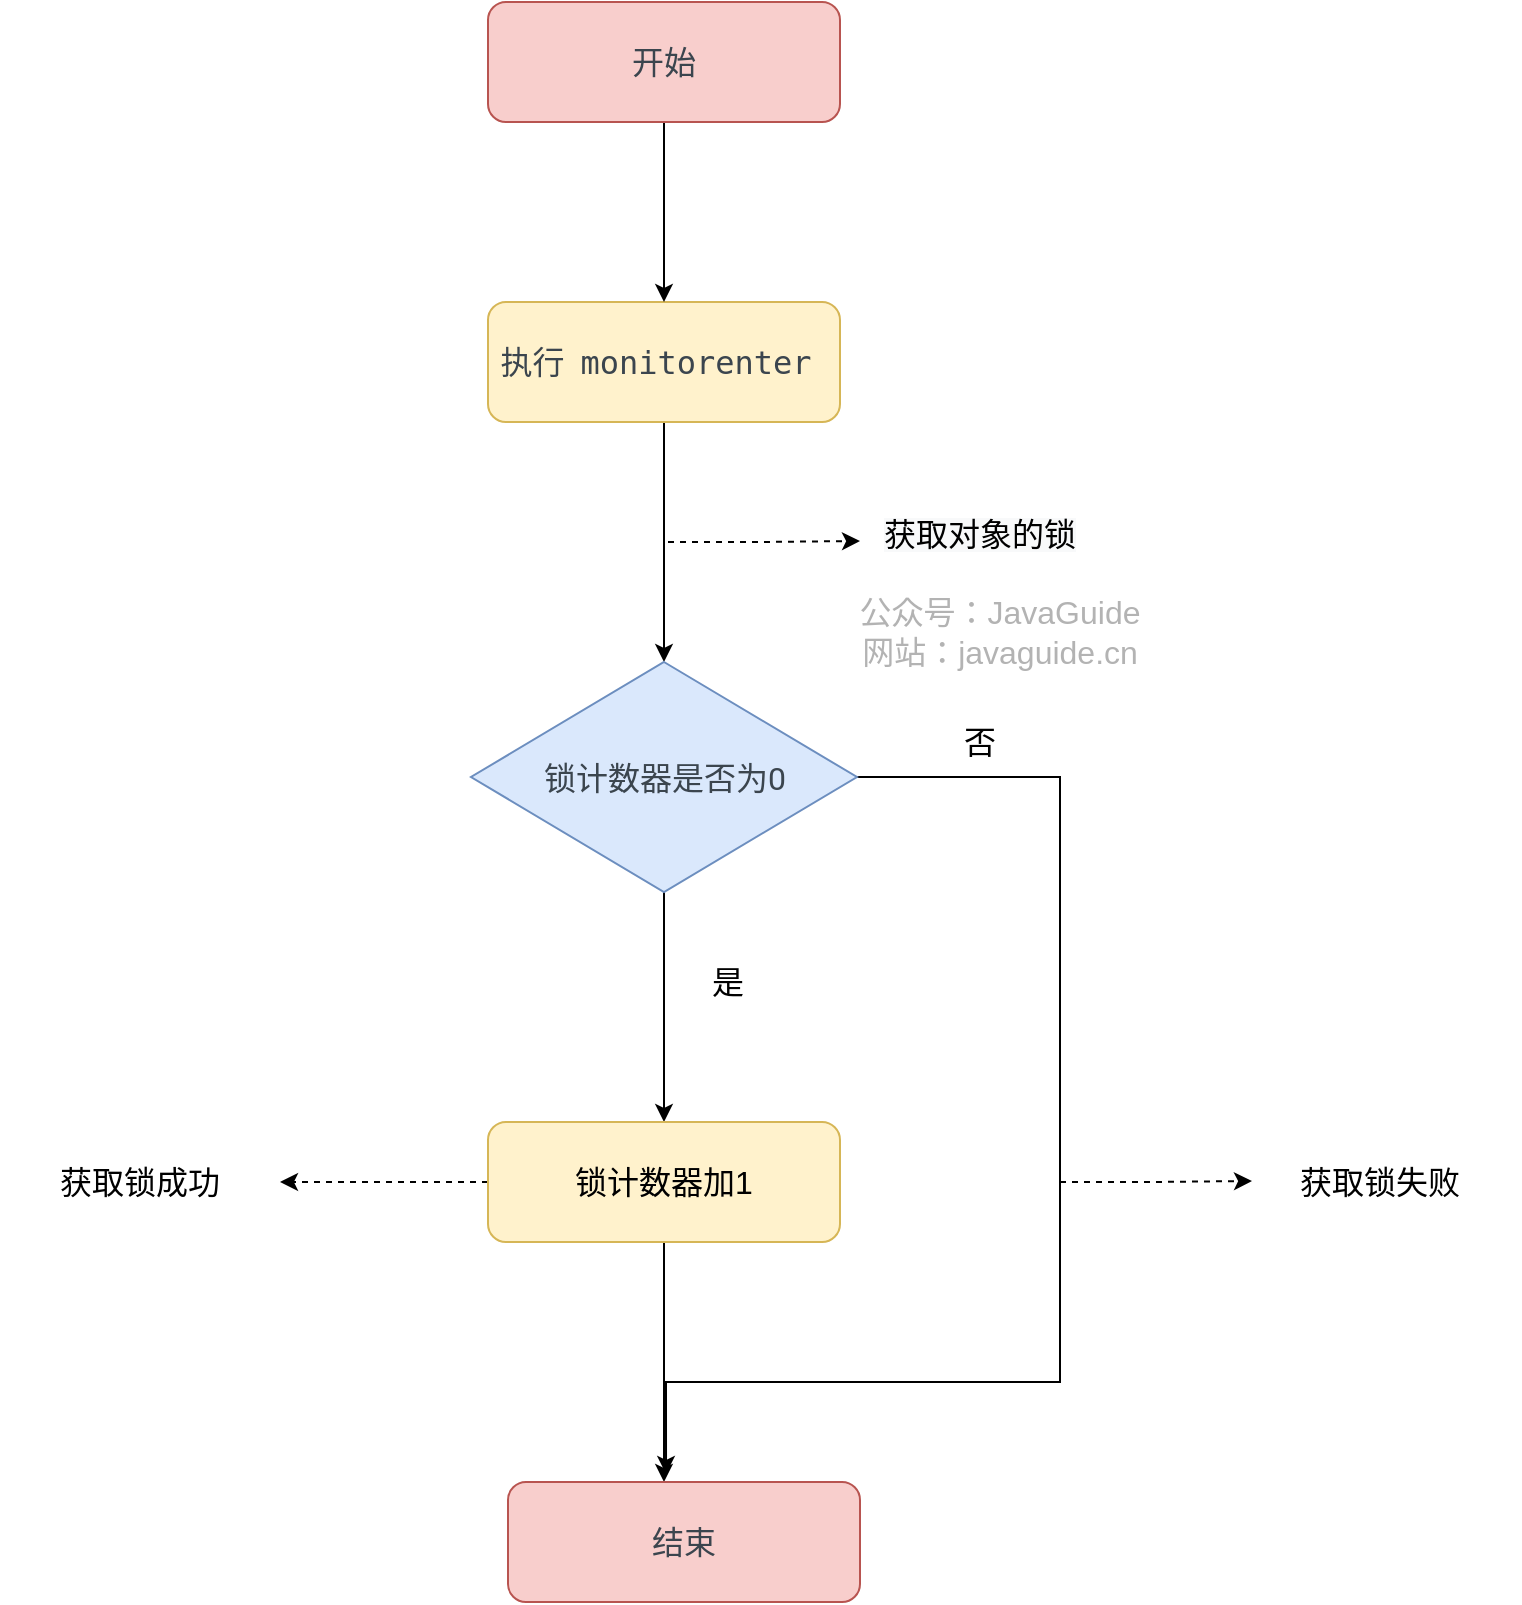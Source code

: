 <mxfile version="13.4.5" type="device"><diagram id="f1uOqe90rjhexKzs8PuL" name="Page-1"><mxGraphModel dx="1106" dy="997" grid="1" gridSize="10" guides="1" tooltips="1" connect="1" arrows="1" fold="1" page="1" pageScale="1" pageWidth="827" pageHeight="1169" math="0" shadow="0"><root><mxCell id="0"/><mxCell id="1" parent="0"/><mxCell id="-ykxino9rJPwbF4Bpqjy-7" style="edgeStyle=orthogonalEdgeStyle;rounded=0;orthogonalLoop=1;jettySize=auto;html=1;shadow=0;sketch=0;fontSize=16;" parent="1" source="-ykxino9rJPwbF4Bpqjy-1" target="-ykxino9rJPwbF4Bpqjy-4" edge="1"><mxGeometry relative="1" as="geometry"><mxPoint x="382" y="340" as="targetPoint"/></mxGeometry></mxCell><mxCell id="-ykxino9rJPwbF4Bpqjy-1" value="&lt;span class=&quot;md-plain md-expand&quot; style=&quot;box-sizing: border-box; color: rgb(59, 69, 78); font-family: roboto, sans-serif; font-size: 16px;&quot;&gt;执行&lt;/span&gt;&lt;span spellcheck=&quot;false&quot; class=&quot;md-pair-s md-expand&quot; style=&quot;box-sizing: border-box; color: rgb(59, 69, 78); font-family: roboto, sans-serif; font-size: 16px;&quot;&gt;&lt;code style=&quot;box-sizing: border-box; padding: 0.25rem 0.5rem; font-size: 16px; border-radius: 0.2rem;&quot;&gt;monitorenter&lt;/code&gt;&lt;/span&gt;" style="rounded=1;whiteSpace=wrap;html=1;shadow=0;sketch=0;fillColor=#fff2cc;strokeColor=#d6b656;fontSize=16;" parent="1" vertex="1"><mxGeometry x="294" y="320" width="176" height="60" as="geometry"/></mxCell><mxCell id="-ykxino9rJPwbF4Bpqjy-6" style="edgeStyle=orthogonalEdgeStyle;rounded=0;orthogonalLoop=1;jettySize=auto;html=1;shadow=0;sketch=0;fontSize=16;" parent="1" source="-ykxino9rJPwbF4Bpqjy-4" edge="1"><mxGeometry relative="1" as="geometry"><mxPoint x="382" y="730" as="targetPoint"/></mxGeometry></mxCell><mxCell id="-ykxino9rJPwbF4Bpqjy-16" style="edgeStyle=orthogonalEdgeStyle;rounded=0;orthogonalLoop=1;jettySize=auto;html=1;entryX=0.449;entryY=-0.067;entryDx=0;entryDy=0;fontSize=16;shadow=0;sketch=0;entryPerimeter=0;" parent="1" source="-ykxino9rJPwbF4Bpqjy-4" target="K3RBOuHlMZEVogPD5iE8-4" edge="1"><mxGeometry relative="1" as="geometry"><mxPoint x="628" y="730" as="targetPoint"/><Array as="points"><mxPoint x="580" y="558"/><mxPoint x="580" y="860"/><mxPoint x="383" y="860"/></Array></mxGeometry></mxCell><mxCell id="-ykxino9rJPwbF4Bpqjy-4" value="&lt;span style=&quot;color: rgb(59, 69, 78); font-family: roboto, sans-serif; font-size: 16px;&quot;&gt;锁计数器是否为0&lt;/span&gt;" style="rhombus;whiteSpace=wrap;html=1;fontSize=16;shadow=0;sketch=0;fillColor=#dae8fc;strokeColor=#6c8ebf;" parent="1" vertex="1"><mxGeometry x="285.5" y="500" width="193" height="115" as="geometry"/></mxCell><mxCell id="-ykxino9rJPwbF4Bpqjy-9" value="是" style="text;html=1;strokeColor=none;fillColor=none;align=center;verticalAlign=middle;whiteSpace=wrap;rounded=0;fontSize=16;shadow=0;sketch=0;" parent="1" vertex="1"><mxGeometry x="394" y="650" width="40" height="20" as="geometry"/></mxCell><mxCell id="-ykxino9rJPwbF4Bpqjy-10" value="否" style="text;html=1;strokeColor=none;fillColor=none;align=center;verticalAlign=middle;whiteSpace=wrap;rounded=0;fontSize=16;shadow=0;sketch=0;" parent="1" vertex="1"><mxGeometry x="520" y="530" width="40" height="20" as="geometry"/></mxCell><mxCell id="-ykxino9rJPwbF4Bpqjy-13" style="edgeStyle=orthogonalEdgeStyle;rounded=0;orthogonalLoop=1;jettySize=auto;html=1;fontSize=16;shadow=0;sketch=0;" parent="1" source="-ykxino9rJPwbF4Bpqjy-12" edge="1"><mxGeometry relative="1" as="geometry"><mxPoint x="382" y="910" as="targetPoint"/></mxGeometry></mxCell><mxCell id="K3RBOuHlMZEVogPD5iE8-13" style="edgeStyle=orthogonalEdgeStyle;rounded=0;orthogonalLoop=1;jettySize=auto;html=1;fontSize=16;dashed=1;sketch=0;" parent="1" source="-ykxino9rJPwbF4Bpqjy-12" edge="1"><mxGeometry relative="1" as="geometry"><mxPoint x="190" y="760" as="targetPoint"/></mxGeometry></mxCell><mxCell id="-ykxino9rJPwbF4Bpqjy-12" value="锁计数器加1" style="rounded=1;whiteSpace=wrap;html=1;fontSize=16;shadow=0;sketch=0;fillColor=#fff2cc;strokeColor=#d6b656;" parent="1" vertex="1"><mxGeometry x="294" y="730" width="176" height="60" as="geometry"/></mxCell><mxCell id="K3RBOuHlMZEVogPD5iE8-12" style="edgeStyle=orthogonalEdgeStyle;rounded=0;orthogonalLoop=1;jettySize=auto;html=1;fontSize=16;sketch=0;" parent="1" source="K3RBOuHlMZEVogPD5iE8-1" target="-ykxino9rJPwbF4Bpqjy-1" edge="1"><mxGeometry relative="1" as="geometry"/></mxCell><mxCell id="K3RBOuHlMZEVogPD5iE8-1" value="&lt;font color=&quot;#3b454e&quot; face=&quot;roboto, sans-serif&quot; style=&quot;font-size: 16px;&quot;&gt;开始&lt;/font&gt;" style="rounded=1;whiteSpace=wrap;html=1;shadow=0;sketch=0;fillColor=#f8cecc;strokeColor=#b85450;fontSize=16;" parent="1" vertex="1"><mxGeometry x="294" y="170" width="176" height="60" as="geometry"/></mxCell><mxCell id="K3RBOuHlMZEVogPD5iE8-4" value="&lt;font color=&quot;#3b454e&quot; face=&quot;roboto, sans-serif&quot; style=&quot;font-size: 16px;&quot;&gt;&lt;span style=&quot;font-size: 16px;&quot;&gt;结束&lt;/span&gt;&lt;/font&gt;" style="rounded=1;whiteSpace=wrap;html=1;shadow=0;sketch=0;fillColor=#f8cecc;strokeColor=#b85450;fontSize=16;" parent="1" vertex="1"><mxGeometry x="304" y="910" width="176" height="60" as="geometry"/></mxCell><mxCell id="K3RBOuHlMZEVogPD5iE8-14" value="获取锁成功" style="text;html=1;strokeColor=none;fillColor=none;align=center;verticalAlign=middle;whiteSpace=wrap;rounded=0;fontSize=16;sketch=0;" parent="1" vertex="1"><mxGeometry x="50" y="750" width="140" height="20" as="geometry"/></mxCell><mxCell id="K3RBOuHlMZEVogPD5iE8-15" style="edgeStyle=orthogonalEdgeStyle;rounded=0;orthogonalLoop=1;jettySize=auto;html=1;fontSize=16;dashed=1;sketch=0;" parent="1" edge="1"><mxGeometry relative="1" as="geometry"><mxPoint x="676" y="759.5" as="targetPoint"/><mxPoint x="580" y="760" as="sourcePoint"/><Array as="points"><mxPoint x="628" y="760"/></Array></mxGeometry></mxCell><mxCell id="K3RBOuHlMZEVogPD5iE8-16" value="获取锁失败" style="text;html=1;strokeColor=none;fillColor=none;align=center;verticalAlign=middle;whiteSpace=wrap;rounded=0;fontSize=16;sketch=0;" parent="1" vertex="1"><mxGeometry x="670" y="750" width="140" height="20" as="geometry"/></mxCell><mxCell id="K3RBOuHlMZEVogPD5iE8-18" value="&lt;meta charset=&quot;utf-8&quot; style=&quot;font-size: 16px;&quot;&gt;&lt;span style=&quot;color: rgb(0, 0, 0); font-family: helvetica; font-size: 16px; font-style: normal; font-weight: 400; letter-spacing: normal; text-align: center; text-indent: 0px; text-transform: none; word-spacing: 0px; background-color: rgb(248, 249, 250); display: inline; float: none;&quot;&gt;获取对象的锁&lt;/span&gt;" style="text;whiteSpace=wrap;html=1;fontSize=16;sketch=0;" parent="1" vertex="1"><mxGeometry x="490" y="420" width="150" height="40" as="geometry"/></mxCell><mxCell id="K3RBOuHlMZEVogPD5iE8-19" style="edgeStyle=orthogonalEdgeStyle;rounded=0;orthogonalLoop=1;jettySize=auto;html=1;fontSize=16;dashed=1;sketch=0;" parent="1" edge="1"><mxGeometry relative="1" as="geometry"><mxPoint x="480" y="439.5" as="targetPoint"/><mxPoint x="384" y="440" as="sourcePoint"/><Array as="points"><mxPoint x="432" y="440"/></Array></mxGeometry></mxCell><mxCell id="S-zYvQqkqJRiA8TMwe7n-1" value="公众号：JavaGuide&lt;br style=&quot;font-size: 16px;&quot;&gt;网站：javaguide.cn" style="text;html=1;strokeColor=none;fillColor=none;align=center;verticalAlign=middle;whiteSpace=wrap;rounded=0;labelBackgroundColor=none;fontSize=16;fontColor=#B3B3B3;rotation=0;sketch=0;shadow=0;" parent="1" vertex="1"><mxGeometry x="460" y="480" width="180" height="10" as="geometry"/></mxCell></root></mxGraphModel></diagram></mxfile>
